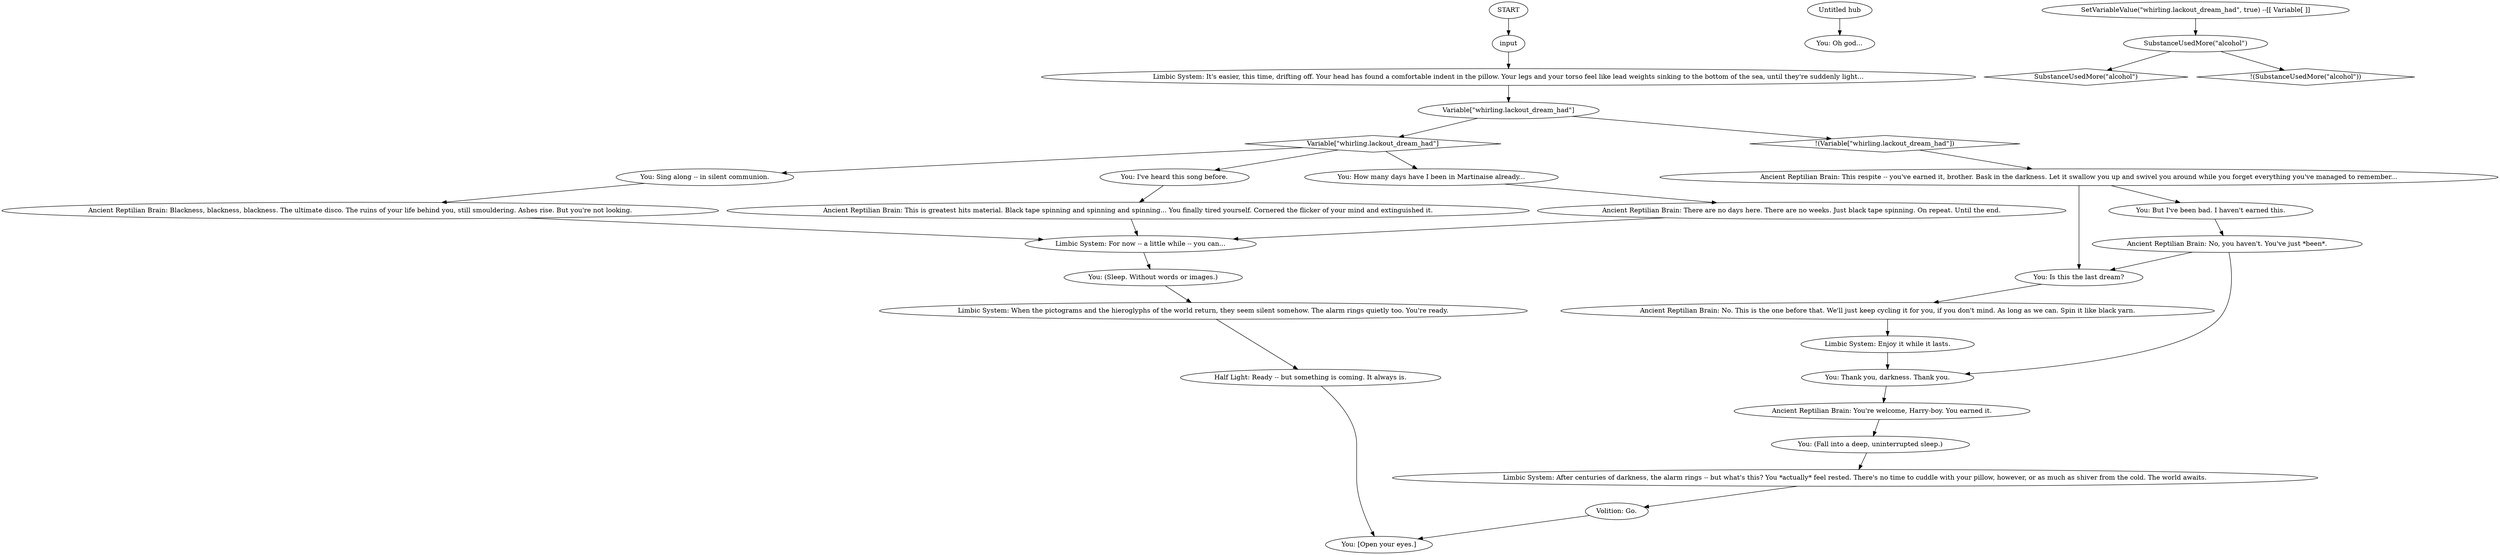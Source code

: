 # WHIRLING F2 / BLACKOUT DREAM
# Dreamless sleep, finally!
# ==================================================
digraph G {
	  0 [label="START"];
	  1 [label="input"];
	  2 [label="You: Sing along -- in silent communion."];
	  3 [label="Ancient Reptilian Brain: This is greatest hits material. Black tape spinning and spinning and spinning... You finally tired yourself. Cornered the flicker of your mind and extinguished it."];
	  4 [label="You: Oh god..."];
	  5 [label="You: Is this the last dream?"];
	  6 [label="Ancient Reptilian Brain: No. This is the one before that. We'll just keep cycling it for you, if you don't mind. As long as we can. Spin it like black yarn."];
	  7 [label="Variable[\"whirling.lackout_dream_had\"]"];
	  8 [label="Variable[\"whirling.lackout_dream_had\"]", shape=diamond];
	  9 [label="!(Variable[\"whirling.lackout_dream_had\"])", shape=diamond];
	  10 [label="Untitled hub"];
	  11 [label="You: I've heard this song before."];
	  12 [label="Limbic System: For now -- a little while -- you can..."];
	  13 [label="Ancient Reptilian Brain: There are no days here. There are no weeks. Just black tape spinning. On repeat. Until the end."];
	  14 [label="Limbic System: When the pictograms and the hieroglyphs of the world return, they seem silent somehow. The alarm rings quietly too. You're ready."];
	  15 [label="Volition: Go."];
	  16 [label="SetVariableValue(\"whirling.lackout_dream_had\", true) --[[ Variable[ ]]"];
	  17 [label="You: How many days have I been in Martinaise already..."];
	  18 [label="Ancient Reptilian Brain: Blackness, blackness, blackness. The ultimate disco. The ruins of your life behind you, still smouldering. Ashes rise. But you're not looking."];
	  19 [label="SubstanceUsedMore(\"alcohol\")"];
	  20 [label="SubstanceUsedMore(\"alcohol\")", shape=diamond];
	  21 [label="!(SubstanceUsedMore(\"alcohol\"))", shape=diamond];
	  22 [label="You: Thank you, darkness. Thank you."];
	  24 [label="Ancient Reptilian Brain: No, you haven't. You've just *been*."];
	  25 [label="Limbic System: After centuries of darkness, the alarm rings -- but what's this? You *actually* feel rested. There's no time to cuddle with your pillow, however, or as much as shiver from the cold. The world awaits."];
	  26 [label="You: [Open your eyes.]"];
	  27 [label="Limbic System: Enjoy it while it lasts."];
	  28 [label="You: (Fall into a deep, uninterrupted sleep.)"];
	  29 [label="You: But I've been bad. I haven't earned this."];
	  30 [label="Half Light: Ready -- but something is coming. It always is."];
	  31 [label="Limbic System: It's easier, this time, drifting off. Your head has found a comfortable indent in the pillow. Your legs and your torso feel like lead weights sinking to the bottom of the sea, until they're suddenly light..."];
	  32 [label="You: (Sleep. Without words or images.)"];
	  33 [label="Ancient Reptilian Brain: This respite -- you've earned it, brother. Bask in the darkness. Let it swallow you up and swivel you around while you forget everything you've managed to remember..."];
	  34 [label="Ancient Reptilian Brain: You're welcome, Harry-boy. You earned it."];
	  0 -> 1
	  1 -> 31
	  2 -> 18
	  3 -> 12
	  5 -> 6
	  6 -> 27
	  7 -> 8
	  7 -> 9
	  8 -> 17
	  8 -> 2
	  8 -> 11
	  9 -> 33
	  10 -> 4
	  11 -> 3
	  12 -> 32
	  13 -> 12
	  14 -> 30
	  15 -> 26
	  16 -> 19
	  17 -> 13
	  18 -> 12
	  19 -> 20
	  19 -> 21
	  22 -> 34
	  24 -> 5
	  24 -> 22
	  25 -> 15
	  27 -> 22
	  28 -> 25
	  29 -> 24
	  30 -> 26
	  31 -> 7
	  32 -> 14
	  33 -> 5
	  33 -> 29
	  34 -> 28
}

